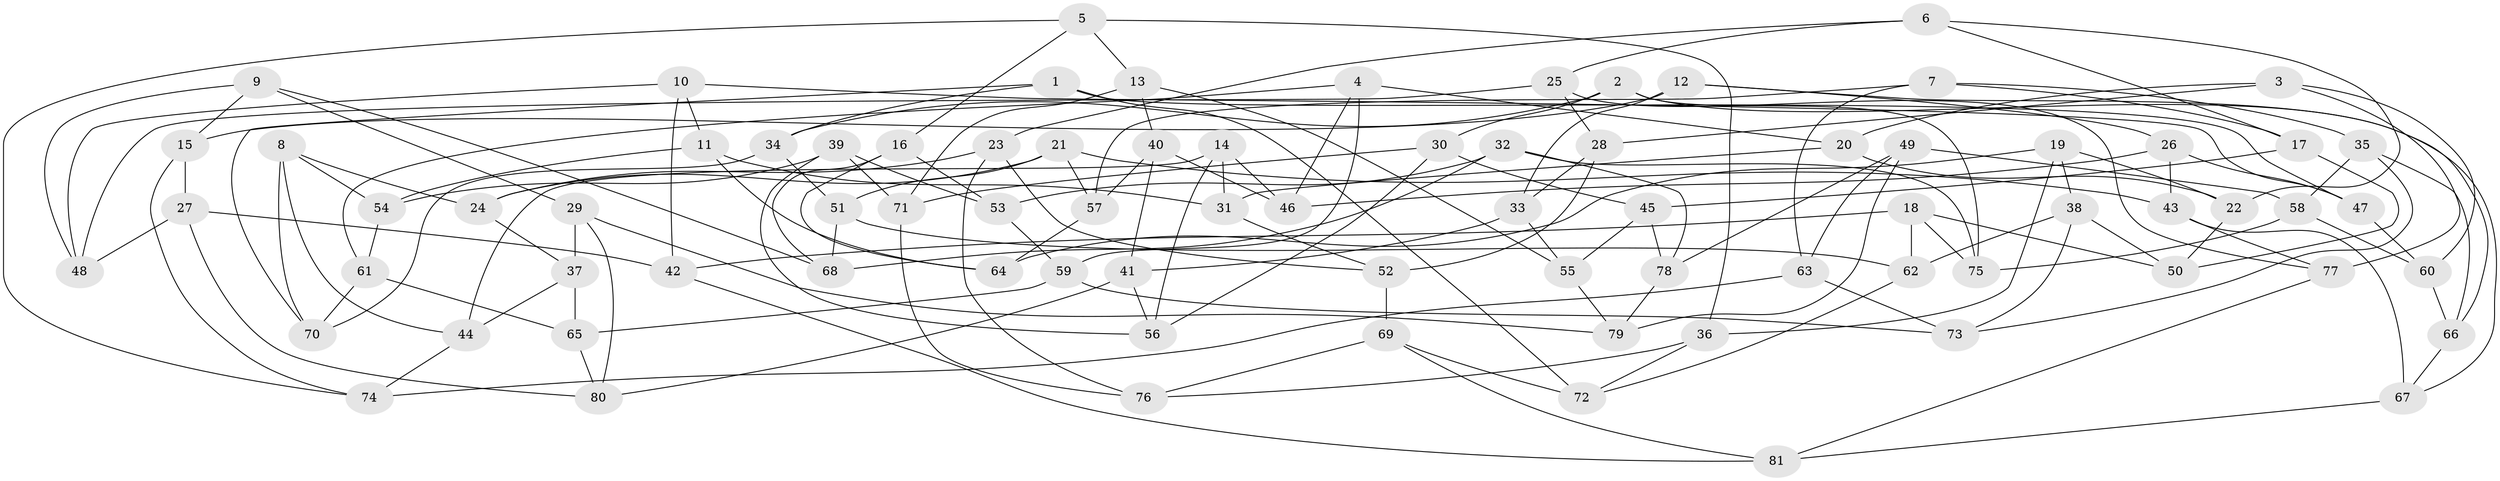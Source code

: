 // coarse degree distribution, {5: 0.16326530612244897, 6: 0.46938775510204084, 4: 0.3673469387755102}
// Generated by graph-tools (version 1.1) at 2025/42/03/06/25 10:42:24]
// undirected, 81 vertices, 162 edges
graph export_dot {
graph [start="1"]
  node [color=gray90,style=filled];
  1;
  2;
  3;
  4;
  5;
  6;
  7;
  8;
  9;
  10;
  11;
  12;
  13;
  14;
  15;
  16;
  17;
  18;
  19;
  20;
  21;
  22;
  23;
  24;
  25;
  26;
  27;
  28;
  29;
  30;
  31;
  32;
  33;
  34;
  35;
  36;
  37;
  38;
  39;
  40;
  41;
  42;
  43;
  44;
  45;
  46;
  47;
  48;
  49;
  50;
  51;
  52;
  53;
  54;
  55;
  56;
  57;
  58;
  59;
  60;
  61;
  62;
  63;
  64;
  65;
  66;
  67;
  68;
  69;
  70;
  71;
  72;
  73;
  74;
  75;
  76;
  77;
  78;
  79;
  80;
  81;
  1 -- 72;
  1 -- 70;
  1 -- 34;
  1 -- 47;
  2 -- 75;
  2 -- 34;
  2 -- 67;
  2 -- 30;
  3 -- 20;
  3 -- 60;
  3 -- 77;
  3 -- 28;
  4 -- 61;
  4 -- 59;
  4 -- 46;
  4 -- 20;
  5 -- 74;
  5 -- 16;
  5 -- 36;
  5 -- 13;
  6 -- 23;
  6 -- 25;
  6 -- 22;
  6 -- 17;
  7 -- 17;
  7 -- 63;
  7 -- 35;
  7 -- 57;
  8 -- 54;
  8 -- 70;
  8 -- 44;
  8 -- 24;
  9 -- 15;
  9 -- 48;
  9 -- 68;
  9 -- 29;
  10 -- 42;
  10 -- 48;
  10 -- 47;
  10 -- 11;
  11 -- 54;
  11 -- 64;
  11 -- 31;
  12 -- 33;
  12 -- 15;
  12 -- 26;
  12 -- 66;
  13 -- 55;
  13 -- 71;
  13 -- 40;
  14 -- 44;
  14 -- 56;
  14 -- 31;
  14 -- 46;
  15 -- 27;
  15 -- 74;
  16 -- 68;
  16 -- 64;
  16 -- 53;
  17 -- 50;
  17 -- 45;
  18 -- 50;
  18 -- 42;
  18 -- 75;
  18 -- 62;
  19 -- 64;
  19 -- 38;
  19 -- 22;
  19 -- 36;
  20 -- 22;
  20 -- 31;
  21 -- 24;
  21 -- 51;
  21 -- 43;
  21 -- 57;
  22 -- 50;
  23 -- 76;
  23 -- 24;
  23 -- 52;
  24 -- 37;
  25 -- 77;
  25 -- 48;
  25 -- 28;
  26 -- 43;
  26 -- 47;
  26 -- 46;
  27 -- 80;
  27 -- 48;
  27 -- 42;
  28 -- 33;
  28 -- 52;
  29 -- 79;
  29 -- 37;
  29 -- 80;
  30 -- 45;
  30 -- 71;
  30 -- 56;
  31 -- 52;
  32 -- 75;
  32 -- 78;
  32 -- 68;
  32 -- 53;
  33 -- 41;
  33 -- 55;
  34 -- 51;
  34 -- 70;
  35 -- 73;
  35 -- 66;
  35 -- 58;
  36 -- 72;
  36 -- 76;
  37 -- 44;
  37 -- 65;
  38 -- 62;
  38 -- 73;
  38 -- 50;
  39 -- 56;
  39 -- 71;
  39 -- 53;
  39 -- 54;
  40 -- 46;
  40 -- 41;
  40 -- 57;
  41 -- 80;
  41 -- 56;
  42 -- 81;
  43 -- 77;
  43 -- 67;
  44 -- 74;
  45 -- 78;
  45 -- 55;
  47 -- 60;
  49 -- 63;
  49 -- 58;
  49 -- 79;
  49 -- 78;
  51 -- 68;
  51 -- 62;
  52 -- 69;
  53 -- 59;
  54 -- 61;
  55 -- 79;
  57 -- 64;
  58 -- 60;
  58 -- 75;
  59 -- 73;
  59 -- 65;
  60 -- 66;
  61 -- 70;
  61 -- 65;
  62 -- 72;
  63 -- 73;
  63 -- 74;
  65 -- 80;
  66 -- 67;
  67 -- 81;
  69 -- 81;
  69 -- 72;
  69 -- 76;
  71 -- 76;
  77 -- 81;
  78 -- 79;
}
